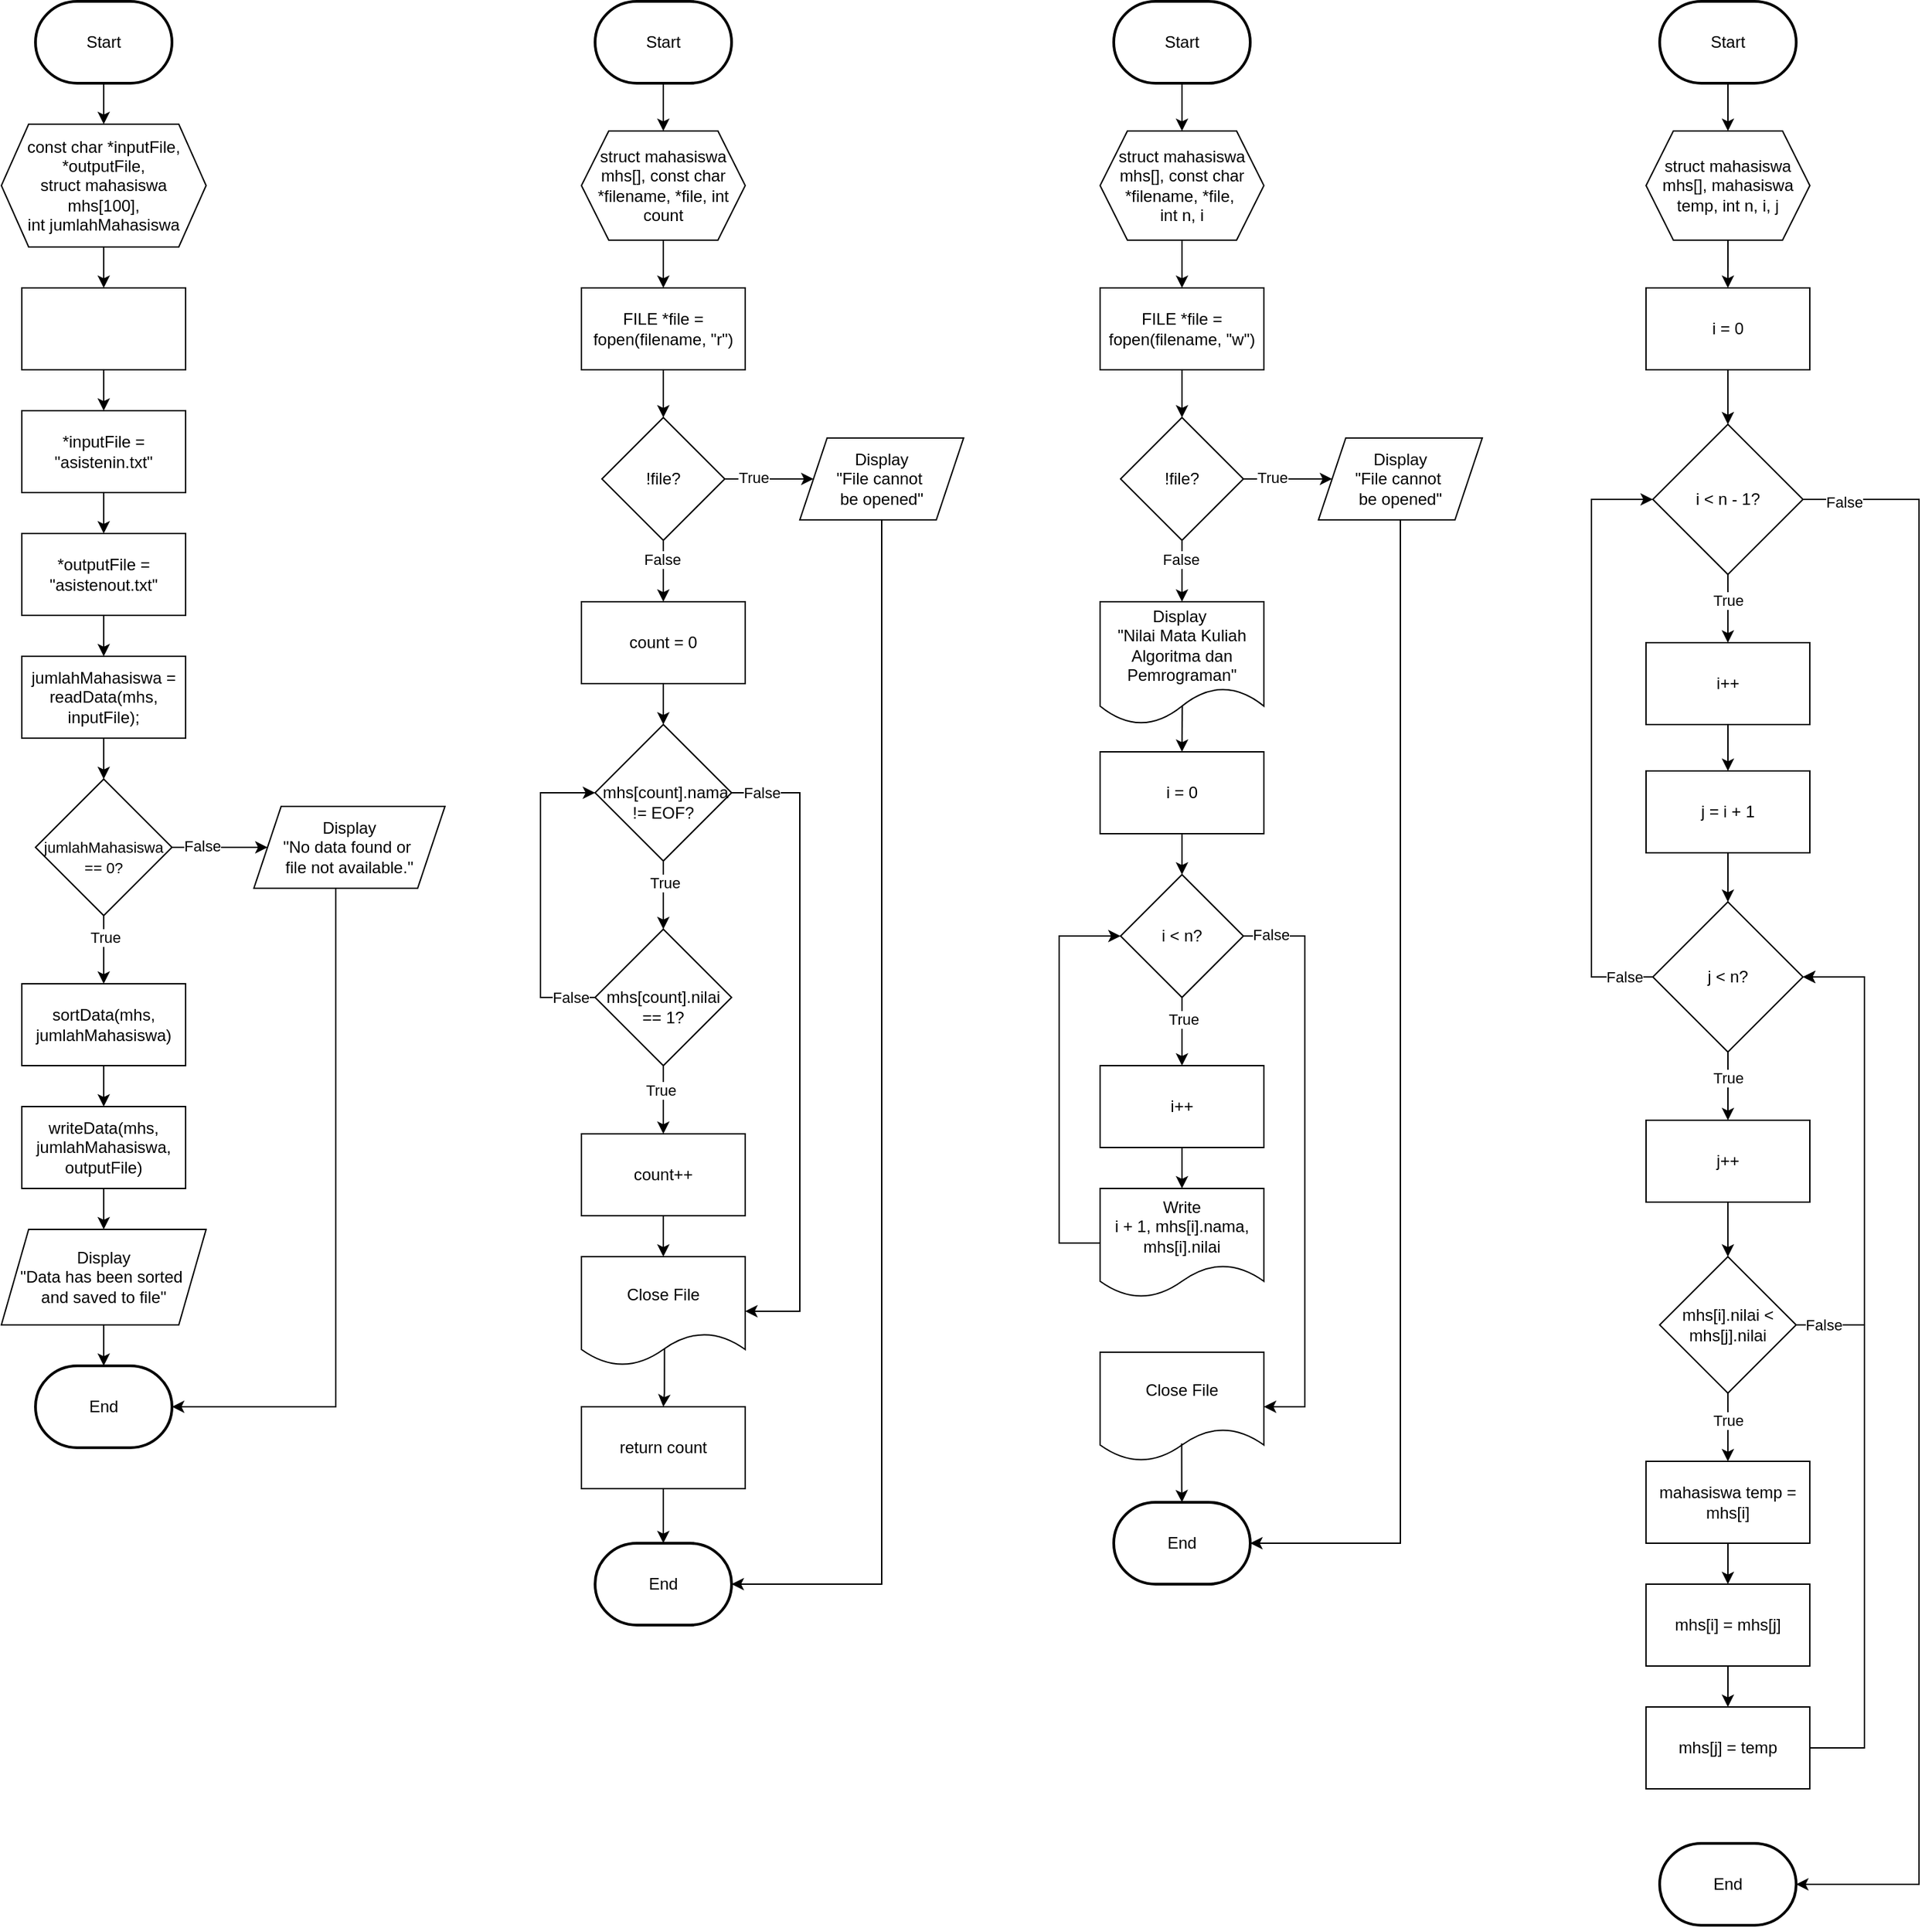<mxfile version="24.9.2">
  <diagram name="Main Menu" id="tcPHKEtXDvl9qhuXrN50">
    <mxGraphModel dx="1345" dy="729" grid="1" gridSize="10" guides="1" tooltips="1" connect="1" arrows="1" fold="1" page="1" pageScale="1" pageWidth="850" pageHeight="1100" math="0" shadow="0">
      <root>
        <mxCell id="0" />
        <mxCell id="1" parent="0" />
        <mxCell id="WetBjnq_qkMeuxtk9Dm4-26" style="edgeStyle=orthogonalEdgeStyle;rounded=0;orthogonalLoop=1;jettySize=auto;html=1;entryX=0.5;entryY=0;entryDx=0;entryDy=0;" parent="1" source="WetBjnq_qkMeuxtk9Dm4-1" target="WetBjnq_qkMeuxtk9Dm4-17" edge="1">
          <mxGeometry relative="1" as="geometry" />
        </mxCell>
        <mxCell id="WetBjnq_qkMeuxtk9Dm4-1" value="Start" style="strokeWidth=2;html=1;shape=mxgraph.flowchart.terminator;whiteSpace=wrap;" parent="1" vertex="1">
          <mxGeometry x="60" y="100" width="100" height="60" as="geometry" />
        </mxCell>
        <mxCell id="WetBjnq_qkMeuxtk9Dm4-29" style="edgeStyle=orthogonalEdgeStyle;rounded=0;orthogonalLoop=1;jettySize=auto;html=1;entryX=0.5;entryY=0;entryDx=0;entryDy=0;" parent="1" source="WetBjnq_qkMeuxtk9Dm4-7" target="WetBjnq_qkMeuxtk9Dm4-8" edge="1">
          <mxGeometry relative="1" as="geometry" />
        </mxCell>
        <mxCell id="WetBjnq_qkMeuxtk9Dm4-7" value="jumlahMahasiswa = readData(mhs, inputFile);" style="rounded=0;whiteSpace=wrap;html=1;" parent="1" vertex="1">
          <mxGeometry x="50" y="580" width="120" height="60" as="geometry" />
        </mxCell>
        <mxCell id="WetBjnq_qkMeuxtk9Dm4-30" style="edgeStyle=orthogonalEdgeStyle;rounded=0;orthogonalLoop=1;jettySize=auto;html=1;entryX=0;entryY=0.5;entryDx=0;entryDy=0;" parent="1" source="WetBjnq_qkMeuxtk9Dm4-8" target="WetBjnq_qkMeuxtk9Dm4-9" edge="1">
          <mxGeometry relative="1" as="geometry" />
        </mxCell>
        <mxCell id="WetBjnq_qkMeuxtk9Dm4-32" value="False" style="edgeLabel;html=1;align=center;verticalAlign=middle;resizable=0;points=[];" parent="WetBjnq_qkMeuxtk9Dm4-30" vertex="1" connectable="0">
          <mxGeometry x="-0.374" y="1" relative="1" as="geometry">
            <mxPoint as="offset" />
          </mxGeometry>
        </mxCell>
        <mxCell id="WetBjnq_qkMeuxtk9Dm4-33" style="edgeStyle=orthogonalEdgeStyle;rounded=0;orthogonalLoop=1;jettySize=auto;html=1;entryX=0.5;entryY=0;entryDx=0;entryDy=0;" parent="1" source="WetBjnq_qkMeuxtk9Dm4-8" target="WetBjnq_qkMeuxtk9Dm4-13" edge="1">
          <mxGeometry relative="1" as="geometry" />
        </mxCell>
        <mxCell id="WetBjnq_qkMeuxtk9Dm4-36" value="True" style="edgeLabel;html=1;align=center;verticalAlign=middle;resizable=0;points=[];" parent="WetBjnq_qkMeuxtk9Dm4-33" vertex="1" connectable="0">
          <mxGeometry x="-0.356" y="1" relative="1" as="geometry">
            <mxPoint as="offset" />
          </mxGeometry>
        </mxCell>
        <mxCell id="WetBjnq_qkMeuxtk9Dm4-8" value="&lt;div&gt;&lt;font style=&quot;font-size: 11px;&quot;&gt;&lt;br&gt;&lt;/font&gt;&lt;/div&gt;&lt;font style=&quot;font-size: 11px;&quot;&gt;jumlahMahasiswa&lt;/font&gt;&lt;div&gt;&lt;span data-darkreader-inline-color=&quot;&quot; data-darkreader-inline-bgcolor=&quot;&quot; style=&quot;font-size: 11px; background-color: initial; color: rgb(0, 0, 0); --darkreader-inline-bgcolor: initial; --darkreader-inline-color: #e8e6e3;&quot;&gt;== 0?&lt;/span&gt;&lt;/div&gt;" style="rhombus;whiteSpace=wrap;html=1;" parent="1" vertex="1">
          <mxGeometry x="60" y="670" width="100" height="100" as="geometry" />
        </mxCell>
        <mxCell id="WetBjnq_qkMeuxtk9Dm4-9" value="Display&lt;div&gt;&quot;No data found or&amp;nbsp;&lt;/div&gt;&lt;div&gt;file not available.&quot;&lt;/div&gt;" style="shape=parallelogram;perimeter=parallelogramPerimeter;whiteSpace=wrap;html=1;fixedSize=1;" parent="1" vertex="1">
          <mxGeometry x="220" y="690" width="140" height="60" as="geometry" />
        </mxCell>
        <mxCell id="WetBjnq_qkMeuxtk9Dm4-10" value="End" style="strokeWidth=2;html=1;shape=mxgraph.flowchart.terminator;whiteSpace=wrap;" parent="1" vertex="1">
          <mxGeometry x="60" y="1100" width="100" height="60" as="geometry" />
        </mxCell>
        <mxCell id="WetBjnq_qkMeuxtk9Dm4-11" style="edgeStyle=orthogonalEdgeStyle;rounded=0;orthogonalLoop=1;jettySize=auto;html=1;entryX=1;entryY=0.5;entryDx=0;entryDy=0;entryPerimeter=0;" parent="1" source="WetBjnq_qkMeuxtk9Dm4-9" target="WetBjnq_qkMeuxtk9Dm4-10" edge="1">
          <mxGeometry relative="1" as="geometry">
            <Array as="points">
              <mxPoint x="280" y="1130" />
            </Array>
          </mxGeometry>
        </mxCell>
        <mxCell id="WetBjnq_qkMeuxtk9Dm4-37" style="edgeStyle=orthogonalEdgeStyle;rounded=0;orthogonalLoop=1;jettySize=auto;html=1;entryX=0.5;entryY=0;entryDx=0;entryDy=0;" parent="1" source="WetBjnq_qkMeuxtk9Dm4-13" target="WetBjnq_qkMeuxtk9Dm4-14" edge="1">
          <mxGeometry relative="1" as="geometry" />
        </mxCell>
        <mxCell id="WetBjnq_qkMeuxtk9Dm4-13" value="sortData(mhs, jumlahMahasiswa)" style="rounded=0;whiteSpace=wrap;html=1;" parent="1" vertex="1">
          <mxGeometry x="50" y="820" width="120" height="60" as="geometry" />
        </mxCell>
        <mxCell id="WetBjnq_qkMeuxtk9Dm4-39" style="edgeStyle=orthogonalEdgeStyle;rounded=0;orthogonalLoop=1;jettySize=auto;html=1;entryX=0.5;entryY=0;entryDx=0;entryDy=0;" parent="1" source="WetBjnq_qkMeuxtk9Dm4-14" target="WetBjnq_qkMeuxtk9Dm4-15" edge="1">
          <mxGeometry relative="1" as="geometry" />
        </mxCell>
        <mxCell id="WetBjnq_qkMeuxtk9Dm4-14" value="writeData(mhs, jumlahMahasiswa, outputFile)" style="rounded=0;whiteSpace=wrap;html=1;" parent="1" vertex="1">
          <mxGeometry x="50" y="910" width="120" height="60" as="geometry" />
        </mxCell>
        <mxCell id="WetBjnq_qkMeuxtk9Dm4-15" value="Display&lt;div&gt;&quot;Data has been sorted&amp;nbsp;&lt;/div&gt;&lt;div&gt;and saved to file&quot;&lt;/div&gt;" style="shape=parallelogram;perimeter=parallelogramPerimeter;whiteSpace=wrap;html=1;fixedSize=1;" parent="1" vertex="1">
          <mxGeometry x="35" y="1000" width="150" height="70" as="geometry" />
        </mxCell>
        <mxCell id="xHnAYrT733OKeu_TIIjF-41" style="edgeStyle=orthogonalEdgeStyle;rounded=0;orthogonalLoop=1;jettySize=auto;html=1;entryX=0.5;entryY=0;entryDx=0;entryDy=0;" edge="1" parent="1" source="WetBjnq_qkMeuxtk9Dm4-17" target="xHnAYrT733OKeu_TIIjF-39">
          <mxGeometry relative="1" as="geometry" />
        </mxCell>
        <mxCell id="WetBjnq_qkMeuxtk9Dm4-17" value="&lt;div&gt;const char *inputFile, *outputFile,&lt;br&gt;&lt;/div&gt;struct mahasiswa mhs[100],&lt;div&gt;int jumlahMahasiswa&lt;/div&gt;" style="shape=hexagon;perimeter=hexagonPerimeter2;whiteSpace=wrap;html=1;fixedSize=1;" parent="1" vertex="1">
          <mxGeometry x="35" y="190" width="150" height="90" as="geometry" />
        </mxCell>
        <mxCell id="WetBjnq_qkMeuxtk9Dm4-40" style="edgeStyle=orthogonalEdgeStyle;rounded=0;orthogonalLoop=1;jettySize=auto;html=1;entryX=0.5;entryY=0;entryDx=0;entryDy=0;entryPerimeter=0;" parent="1" source="WetBjnq_qkMeuxtk9Dm4-15" target="WetBjnq_qkMeuxtk9Dm4-10" edge="1">
          <mxGeometry relative="1" as="geometry" />
        </mxCell>
        <mxCell id="WetBjnq_qkMeuxtk9Dm4-43" style="edgeStyle=orthogonalEdgeStyle;rounded=0;orthogonalLoop=1;jettySize=auto;html=1;entryX=0.5;entryY=0;entryDx=0;entryDy=0;" parent="1" source="WetBjnq_qkMeuxtk9Dm4-41" target="WetBjnq_qkMeuxtk9Dm4-42" edge="1">
          <mxGeometry relative="1" as="geometry" />
        </mxCell>
        <mxCell id="WetBjnq_qkMeuxtk9Dm4-41" value="Start" style="strokeWidth=2;html=1;shape=mxgraph.flowchart.terminator;whiteSpace=wrap;" parent="1" vertex="1">
          <mxGeometry x="470" y="100" width="100" height="60" as="geometry" />
        </mxCell>
        <mxCell id="WetBjnq_qkMeuxtk9Dm4-45" style="edgeStyle=orthogonalEdgeStyle;rounded=0;orthogonalLoop=1;jettySize=auto;html=1;entryX=0.5;entryY=0;entryDx=0;entryDy=0;" parent="1" source="WetBjnq_qkMeuxtk9Dm4-42" target="WetBjnq_qkMeuxtk9Dm4-44" edge="1">
          <mxGeometry relative="1" as="geometry" />
        </mxCell>
        <mxCell id="WetBjnq_qkMeuxtk9Dm4-42" value="struct&amp;nbsp;mahasiswa mhs[], const char *filename, *file, int count" style="shape=hexagon;perimeter=hexagonPerimeter2;whiteSpace=wrap;html=1;fixedSize=1;" parent="1" vertex="1">
          <mxGeometry x="460" y="195" width="120" height="80" as="geometry" />
        </mxCell>
        <mxCell id="WetBjnq_qkMeuxtk9Dm4-47" style="edgeStyle=orthogonalEdgeStyle;rounded=0;orthogonalLoop=1;jettySize=auto;html=1;entryX=0.5;entryY=0;entryDx=0;entryDy=0;" parent="1" source="WetBjnq_qkMeuxtk9Dm4-44" target="WetBjnq_qkMeuxtk9Dm4-46" edge="1">
          <mxGeometry relative="1" as="geometry" />
        </mxCell>
        <mxCell id="WetBjnq_qkMeuxtk9Dm4-44" value="FILE *file = fopen(filename, &quot;r&quot;)" style="rounded=0;whiteSpace=wrap;html=1;" parent="1" vertex="1">
          <mxGeometry x="460" y="310" width="120" height="60" as="geometry" />
        </mxCell>
        <mxCell id="WetBjnq_qkMeuxtk9Dm4-49" style="edgeStyle=orthogonalEdgeStyle;rounded=0;orthogonalLoop=1;jettySize=auto;html=1;entryX=0;entryY=0.5;entryDx=0;entryDy=0;" parent="1" source="WetBjnq_qkMeuxtk9Dm4-46" target="WetBjnq_qkMeuxtk9Dm4-48" edge="1">
          <mxGeometry relative="1" as="geometry" />
        </mxCell>
        <mxCell id="WetBjnq_qkMeuxtk9Dm4-52" value="True" style="edgeLabel;html=1;align=center;verticalAlign=middle;resizable=0;points=[];" parent="WetBjnq_qkMeuxtk9Dm4-49" vertex="1" connectable="0">
          <mxGeometry x="-0.349" y="1" relative="1" as="geometry">
            <mxPoint as="offset" />
          </mxGeometry>
        </mxCell>
        <mxCell id="WetBjnq_qkMeuxtk9Dm4-54" style="edgeStyle=orthogonalEdgeStyle;rounded=0;orthogonalLoop=1;jettySize=auto;html=1;entryX=0.5;entryY=0;entryDx=0;entryDy=0;" parent="1" source="WetBjnq_qkMeuxtk9Dm4-46" target="WetBjnq_qkMeuxtk9Dm4-53" edge="1">
          <mxGeometry relative="1" as="geometry" />
        </mxCell>
        <mxCell id="WetBjnq_qkMeuxtk9Dm4-55" value="False" style="edgeLabel;html=1;align=center;verticalAlign=middle;resizable=0;points=[];" parent="WetBjnq_qkMeuxtk9Dm4-54" vertex="1" connectable="0">
          <mxGeometry x="-0.41" y="-1" relative="1" as="geometry">
            <mxPoint as="offset" />
          </mxGeometry>
        </mxCell>
        <mxCell id="WetBjnq_qkMeuxtk9Dm4-46" value="!file?" style="rhombus;whiteSpace=wrap;html=1;" parent="1" vertex="1">
          <mxGeometry x="475" y="405" width="90" height="90" as="geometry" />
        </mxCell>
        <mxCell id="WetBjnq_qkMeuxtk9Dm4-48" value="Display&lt;div&gt;&quot;File cannot&amp;nbsp;&lt;/div&gt;&lt;div&gt;be opened&quot;&lt;/div&gt;" style="shape=parallelogram;perimeter=parallelogramPerimeter;whiteSpace=wrap;html=1;fixedSize=1;" parent="1" vertex="1">
          <mxGeometry x="620" y="420" width="120" height="60" as="geometry" />
        </mxCell>
        <mxCell id="WetBjnq_qkMeuxtk9Dm4-57" style="edgeStyle=orthogonalEdgeStyle;rounded=0;orthogonalLoop=1;jettySize=auto;html=1;entryX=0.5;entryY=0;entryDx=0;entryDy=0;" parent="1" source="WetBjnq_qkMeuxtk9Dm4-53" target="WetBjnq_qkMeuxtk9Dm4-56" edge="1">
          <mxGeometry relative="1" as="geometry" />
        </mxCell>
        <mxCell id="WetBjnq_qkMeuxtk9Dm4-53" value="count = 0" style="rounded=0;whiteSpace=wrap;html=1;" parent="1" vertex="1">
          <mxGeometry x="460" y="540" width="120" height="60" as="geometry" />
        </mxCell>
        <mxCell id="WetBjnq_qkMeuxtk9Dm4-59" style="edgeStyle=orthogonalEdgeStyle;rounded=0;orthogonalLoop=1;jettySize=auto;html=1;entryX=0.5;entryY=0;entryDx=0;entryDy=0;" parent="1" source="WetBjnq_qkMeuxtk9Dm4-56" target="WetBjnq_qkMeuxtk9Dm4-58" edge="1">
          <mxGeometry relative="1" as="geometry" />
        </mxCell>
        <mxCell id="WetBjnq_qkMeuxtk9Dm4-60" value="True" style="edgeLabel;html=1;align=center;verticalAlign=middle;resizable=0;points=[];" parent="WetBjnq_qkMeuxtk9Dm4-59" vertex="1" connectable="0">
          <mxGeometry x="-0.36" y="1" relative="1" as="geometry">
            <mxPoint as="offset" />
          </mxGeometry>
        </mxCell>
        <mxCell id="WetBjnq_qkMeuxtk9Dm4-56" value="&lt;div&gt;&lt;br&gt;&lt;/div&gt;&amp;nbsp;mhs[count].&lt;span data-darkreader-inline-color=&quot;&quot; data-darkreader-inline-bgcolor=&quot;&quot; style=&quot;background-color: initial; color: rgb(0, 0, 0); --darkreader-inline-bgcolor: initial; --darkreader-inline-color: #e8e6e3;&quot;&gt;nama != EOF?&lt;/span&gt;" style="rhombus;whiteSpace=wrap;html=1;" parent="1" vertex="1">
          <mxGeometry x="470" y="630" width="100" height="100" as="geometry" />
        </mxCell>
        <mxCell id="WetBjnq_qkMeuxtk9Dm4-65" style="edgeStyle=orthogonalEdgeStyle;rounded=0;orthogonalLoop=1;jettySize=auto;html=1;entryX=0;entryY=0.5;entryDx=0;entryDy=0;" parent="1" source="WetBjnq_qkMeuxtk9Dm4-58" target="WetBjnq_qkMeuxtk9Dm4-56" edge="1">
          <mxGeometry relative="1" as="geometry">
            <Array as="points">
              <mxPoint x="430" y="830" />
              <mxPoint x="430" y="680" />
            </Array>
          </mxGeometry>
        </mxCell>
        <mxCell id="WetBjnq_qkMeuxtk9Dm4-66" value="False" style="edgeLabel;html=1;align=center;verticalAlign=middle;resizable=0;points=[];" parent="WetBjnq_qkMeuxtk9Dm4-65" vertex="1" connectable="0">
          <mxGeometry x="-0.843" relative="1" as="geometry">
            <mxPoint as="offset" />
          </mxGeometry>
        </mxCell>
        <mxCell id="WetBjnq_qkMeuxtk9Dm4-68" style="edgeStyle=orthogonalEdgeStyle;rounded=0;orthogonalLoop=1;jettySize=auto;html=1;" parent="1" source="WetBjnq_qkMeuxtk9Dm4-58" target="WetBjnq_qkMeuxtk9Dm4-67" edge="1">
          <mxGeometry relative="1" as="geometry" />
        </mxCell>
        <mxCell id="WetBjnq_qkMeuxtk9Dm4-69" value="True" style="edgeLabel;html=1;align=center;verticalAlign=middle;resizable=0;points=[];" parent="WetBjnq_qkMeuxtk9Dm4-68" vertex="1" connectable="0">
          <mxGeometry x="-0.306" y="-2" relative="1" as="geometry">
            <mxPoint as="offset" />
          </mxGeometry>
        </mxCell>
        <mxCell id="WetBjnq_qkMeuxtk9Dm4-58" value="&lt;div&gt;&lt;br&gt;&lt;/div&gt;mhs[count].nilai == 1?" style="rhombus;whiteSpace=wrap;html=1;" parent="1" vertex="1">
          <mxGeometry x="470" y="780" width="100" height="100" as="geometry" />
        </mxCell>
        <mxCell id="WetBjnq_qkMeuxtk9Dm4-61" value="End" style="strokeWidth=2;html=1;shape=mxgraph.flowchart.terminator;whiteSpace=wrap;" parent="1" vertex="1">
          <mxGeometry x="470" y="1230" width="100" height="60" as="geometry" />
        </mxCell>
        <mxCell id="WetBjnq_qkMeuxtk9Dm4-62" style="edgeStyle=orthogonalEdgeStyle;rounded=0;orthogonalLoop=1;jettySize=auto;html=1;entryX=1;entryY=0.5;entryDx=0;entryDy=0;" parent="1" source="WetBjnq_qkMeuxtk9Dm4-56" edge="1">
          <mxGeometry relative="1" as="geometry">
            <Array as="points">
              <mxPoint x="620" y="680" />
              <mxPoint x="620" y="1060" />
            </Array>
            <mxPoint x="580" y="1060" as="targetPoint" />
          </mxGeometry>
        </mxCell>
        <mxCell id="WetBjnq_qkMeuxtk9Dm4-64" value="False" style="edgeLabel;html=1;align=center;verticalAlign=middle;resizable=0;points=[];" parent="WetBjnq_qkMeuxtk9Dm4-62" vertex="1" connectable="0">
          <mxGeometry x="-0.906" relative="1" as="geometry">
            <mxPoint as="offset" />
          </mxGeometry>
        </mxCell>
        <mxCell id="WetBjnq_qkMeuxtk9Dm4-73" style="edgeStyle=orthogonalEdgeStyle;rounded=0;orthogonalLoop=1;jettySize=auto;html=1;entryX=0.5;entryY=0;entryDx=0;entryDy=0;" parent="1" source="WetBjnq_qkMeuxtk9Dm4-67" target="xHnAYrT733OKeu_TIIjF-29" edge="1">
          <mxGeometry relative="1" as="geometry">
            <mxPoint x="520" y="1030" as="targetPoint" />
          </mxGeometry>
        </mxCell>
        <mxCell id="WetBjnq_qkMeuxtk9Dm4-67" value="count++" style="rounded=0;whiteSpace=wrap;html=1;" parent="1" vertex="1">
          <mxGeometry x="460" y="930" width="120" height="60" as="geometry" />
        </mxCell>
        <mxCell id="WetBjnq_qkMeuxtk9Dm4-70" value="return count" style="rounded=0;whiteSpace=wrap;html=1;" parent="1" vertex="1">
          <mxGeometry x="460" y="1130" width="120" height="60" as="geometry" />
        </mxCell>
        <mxCell id="WetBjnq_qkMeuxtk9Dm4-71" style="edgeStyle=orthogonalEdgeStyle;rounded=0;orthogonalLoop=1;jettySize=auto;html=1;entryX=0.5;entryY=0;entryDx=0;entryDy=0;entryPerimeter=0;" parent="1" source="WetBjnq_qkMeuxtk9Dm4-70" target="WetBjnq_qkMeuxtk9Dm4-61" edge="1">
          <mxGeometry relative="1" as="geometry" />
        </mxCell>
        <mxCell id="WetBjnq_qkMeuxtk9Dm4-74" style="edgeStyle=orthogonalEdgeStyle;rounded=0;orthogonalLoop=1;jettySize=auto;html=1;entryX=0.5;entryY=0;entryDx=0;entryDy=0;exitX=0.507;exitY=0.817;exitDx=0;exitDy=0;exitPerimeter=0;" parent="1" source="xHnAYrT733OKeu_TIIjF-29" target="WetBjnq_qkMeuxtk9Dm4-70" edge="1">
          <mxGeometry relative="1" as="geometry">
            <mxPoint x="520" y="1090" as="sourcePoint" />
          </mxGeometry>
        </mxCell>
        <mxCell id="xHnAYrT733OKeu_TIIjF-4" style="edgeStyle=orthogonalEdgeStyle;rounded=0;orthogonalLoop=1;jettySize=auto;html=1;entryX=0.5;entryY=0;entryDx=0;entryDy=0;" edge="1" parent="1" source="xHnAYrT733OKeu_TIIjF-1" target="xHnAYrT733OKeu_TIIjF-3">
          <mxGeometry relative="1" as="geometry" />
        </mxCell>
        <mxCell id="xHnAYrT733OKeu_TIIjF-1" value="Start" style="strokeWidth=2;html=1;shape=mxgraph.flowchart.terminator;whiteSpace=wrap;" vertex="1" parent="1">
          <mxGeometry x="850" y="100" width="100" height="60" as="geometry" />
        </mxCell>
        <mxCell id="xHnAYrT733OKeu_TIIjF-2" style="edgeStyle=orthogonalEdgeStyle;rounded=0;orthogonalLoop=1;jettySize=auto;html=1;entryX=1;entryY=0.5;entryDx=0;entryDy=0;entryPerimeter=0;" edge="1" parent="1" source="WetBjnq_qkMeuxtk9Dm4-48" target="WetBjnq_qkMeuxtk9Dm4-61">
          <mxGeometry relative="1" as="geometry">
            <Array as="points">
              <mxPoint x="680" y="1260" />
            </Array>
          </mxGeometry>
        </mxCell>
        <mxCell id="xHnAYrT733OKeu_TIIjF-6" style="edgeStyle=orthogonalEdgeStyle;rounded=0;orthogonalLoop=1;jettySize=auto;html=1;entryX=0.5;entryY=0;entryDx=0;entryDy=0;" edge="1" parent="1" source="xHnAYrT733OKeu_TIIjF-3" target="xHnAYrT733OKeu_TIIjF-5">
          <mxGeometry relative="1" as="geometry" />
        </mxCell>
        <mxCell id="xHnAYrT733OKeu_TIIjF-3" value="struct&amp;nbsp;mahasiswa mhs[], const char *filename, *file,&amp;nbsp;&lt;div&gt;int n, i&lt;/div&gt;" style="shape=hexagon;perimeter=hexagonPerimeter2;whiteSpace=wrap;html=1;fixedSize=1;" vertex="1" parent="1">
          <mxGeometry x="840" y="195" width="120" height="80" as="geometry" />
        </mxCell>
        <mxCell id="xHnAYrT733OKeu_TIIjF-8" style="edgeStyle=orthogonalEdgeStyle;rounded=0;orthogonalLoop=1;jettySize=auto;html=1;entryX=0.5;entryY=0;entryDx=0;entryDy=0;" edge="1" parent="1" source="xHnAYrT733OKeu_TIIjF-5" target="xHnAYrT733OKeu_TIIjF-7">
          <mxGeometry relative="1" as="geometry" />
        </mxCell>
        <mxCell id="xHnAYrT733OKeu_TIIjF-5" value="FILE *file = fopen(filename, &quot;w&quot;)" style="rounded=0;whiteSpace=wrap;html=1;" vertex="1" parent="1">
          <mxGeometry x="840" y="310" width="120" height="60" as="geometry" />
        </mxCell>
        <mxCell id="xHnAYrT733OKeu_TIIjF-7" value="!file?" style="rhombus;whiteSpace=wrap;html=1;" vertex="1" parent="1">
          <mxGeometry x="855" y="405" width="90" height="90" as="geometry" />
        </mxCell>
        <mxCell id="xHnAYrT733OKeu_TIIjF-10" style="edgeStyle=orthogonalEdgeStyle;rounded=0;orthogonalLoop=1;jettySize=auto;html=1;entryX=0;entryY=0.5;entryDx=0;entryDy=0;exitX=1;exitY=0.5;exitDx=0;exitDy=0;" edge="1" parent="1" target="xHnAYrT733OKeu_TIIjF-14" source="xHnAYrT733OKeu_TIIjF-7">
          <mxGeometry relative="1" as="geometry">
            <mxPoint x="945" y="450" as="sourcePoint" />
          </mxGeometry>
        </mxCell>
        <mxCell id="xHnAYrT733OKeu_TIIjF-11" value="True" style="edgeLabel;html=1;align=center;verticalAlign=middle;resizable=0;points=[];" vertex="1" connectable="0" parent="xHnAYrT733OKeu_TIIjF-10">
          <mxGeometry x="-0.349" y="1" relative="1" as="geometry">
            <mxPoint as="offset" />
          </mxGeometry>
        </mxCell>
        <mxCell id="xHnAYrT733OKeu_TIIjF-12" style="edgeStyle=orthogonalEdgeStyle;rounded=0;orthogonalLoop=1;jettySize=auto;html=1;entryX=0.5;entryY=0;entryDx=0;entryDy=0;exitX=0.5;exitY=1;exitDx=0;exitDy=0;" edge="1" parent="1" source="xHnAYrT733OKeu_TIIjF-7" target="xHnAYrT733OKeu_TIIjF-15">
          <mxGeometry relative="1" as="geometry">
            <mxPoint x="900" y="495" as="sourcePoint" />
            <mxPoint x="900" y="540" as="targetPoint" />
          </mxGeometry>
        </mxCell>
        <mxCell id="xHnAYrT733OKeu_TIIjF-13" value="False" style="edgeLabel;html=1;align=center;verticalAlign=middle;resizable=0;points=[];" vertex="1" connectable="0" parent="xHnAYrT733OKeu_TIIjF-12">
          <mxGeometry x="-0.41" y="-1" relative="1" as="geometry">
            <mxPoint as="offset" />
          </mxGeometry>
        </mxCell>
        <mxCell id="xHnAYrT733OKeu_TIIjF-14" value="Display&lt;div&gt;&quot;File cannot&amp;nbsp;&lt;/div&gt;&lt;div&gt;be opened&quot;&lt;/div&gt;" style="shape=parallelogram;perimeter=parallelogramPerimeter;whiteSpace=wrap;html=1;fixedSize=1;" vertex="1" parent="1">
          <mxGeometry x="1000" y="420" width="120" height="60" as="geometry" />
        </mxCell>
        <mxCell id="xHnAYrT733OKeu_TIIjF-18" style="edgeStyle=orthogonalEdgeStyle;rounded=0;orthogonalLoop=1;jettySize=auto;html=1;exitX=0.502;exitY=0.809;exitDx=0;exitDy=0;exitPerimeter=0;entryX=0.5;entryY=0;entryDx=0;entryDy=0;" edge="1" parent="1" source="xHnAYrT733OKeu_TIIjF-15" target="xHnAYrT733OKeu_TIIjF-19">
          <mxGeometry relative="1" as="geometry">
            <mxPoint x="900.04" y="650.04" as="targetPoint" />
          </mxGeometry>
        </mxCell>
        <mxCell id="xHnAYrT733OKeu_TIIjF-15" value="Display&amp;nbsp;&lt;div&gt;&quot;Nilai Mata Kuliah Algoritma dan Pemrograman&quot;&lt;/div&gt;" style="shape=document;whiteSpace=wrap;html=1;boundedLbl=1;" vertex="1" parent="1">
          <mxGeometry x="840" y="540" width="120" height="90" as="geometry" />
        </mxCell>
        <mxCell id="xHnAYrT733OKeu_TIIjF-22" style="edgeStyle=orthogonalEdgeStyle;rounded=0;orthogonalLoop=1;jettySize=auto;html=1;entryX=0.5;entryY=0;entryDx=0;entryDy=0;" edge="1" parent="1" source="xHnAYrT733OKeu_TIIjF-19" target="xHnAYrT733OKeu_TIIjF-21">
          <mxGeometry relative="1" as="geometry" />
        </mxCell>
        <mxCell id="xHnAYrT733OKeu_TIIjF-19" value="i = 0" style="rounded=0;whiteSpace=wrap;html=1;" vertex="1" parent="1">
          <mxGeometry x="840" y="650" width="120" height="60" as="geometry" />
        </mxCell>
        <mxCell id="xHnAYrT733OKeu_TIIjF-24" style="edgeStyle=orthogonalEdgeStyle;rounded=0;orthogonalLoop=1;jettySize=auto;html=1;" edge="1" parent="1" source="xHnAYrT733OKeu_TIIjF-21" target="xHnAYrT733OKeu_TIIjF-23">
          <mxGeometry relative="1" as="geometry" />
        </mxCell>
        <mxCell id="xHnAYrT733OKeu_TIIjF-25" value="True" style="edgeLabel;html=1;align=center;verticalAlign=middle;resizable=0;points=[];" vertex="1" connectable="0" parent="xHnAYrT733OKeu_TIIjF-24">
          <mxGeometry x="-0.366" y="1" relative="1" as="geometry">
            <mxPoint as="offset" />
          </mxGeometry>
        </mxCell>
        <mxCell id="xHnAYrT733OKeu_TIIjF-32" style="edgeStyle=orthogonalEdgeStyle;rounded=0;orthogonalLoop=1;jettySize=auto;html=1;entryX=1;entryY=0.5;entryDx=0;entryDy=0;" edge="1" parent="1" source="xHnAYrT733OKeu_TIIjF-21" target="xHnAYrT733OKeu_TIIjF-31">
          <mxGeometry relative="1" as="geometry">
            <Array as="points">
              <mxPoint x="990" y="785" />
              <mxPoint x="990" y="1130" />
            </Array>
          </mxGeometry>
        </mxCell>
        <mxCell id="xHnAYrT733OKeu_TIIjF-38" value="False" style="edgeLabel;html=1;align=center;verticalAlign=middle;resizable=0;points=[];" vertex="1" connectable="0" parent="xHnAYrT733OKeu_TIIjF-32">
          <mxGeometry x="-0.905" y="1" relative="1" as="geometry">
            <mxPoint as="offset" />
          </mxGeometry>
        </mxCell>
        <mxCell id="xHnAYrT733OKeu_TIIjF-21" value="i &amp;lt; n?" style="rhombus;whiteSpace=wrap;html=1;" vertex="1" parent="1">
          <mxGeometry x="855" y="740" width="90" height="90" as="geometry" />
        </mxCell>
        <mxCell id="xHnAYrT733OKeu_TIIjF-27" style="edgeStyle=orthogonalEdgeStyle;rounded=0;orthogonalLoop=1;jettySize=auto;html=1;entryX=0.5;entryY=0;entryDx=0;entryDy=0;" edge="1" parent="1" source="xHnAYrT733OKeu_TIIjF-23" target="xHnAYrT733OKeu_TIIjF-26">
          <mxGeometry relative="1" as="geometry" />
        </mxCell>
        <mxCell id="xHnAYrT733OKeu_TIIjF-23" value="i++" style="rounded=0;whiteSpace=wrap;html=1;" vertex="1" parent="1">
          <mxGeometry x="840" y="880" width="120" height="60" as="geometry" />
        </mxCell>
        <mxCell id="xHnAYrT733OKeu_TIIjF-28" style="edgeStyle=orthogonalEdgeStyle;rounded=0;orthogonalLoop=1;jettySize=auto;html=1;entryX=0;entryY=0.5;entryDx=0;entryDy=0;" edge="1" parent="1" source="xHnAYrT733OKeu_TIIjF-26" target="xHnAYrT733OKeu_TIIjF-21">
          <mxGeometry relative="1" as="geometry">
            <Array as="points">
              <mxPoint x="810" y="1010" />
              <mxPoint x="810" y="785" />
            </Array>
          </mxGeometry>
        </mxCell>
        <mxCell id="xHnAYrT733OKeu_TIIjF-26" value="&lt;div&gt;Write&lt;/div&gt;i + 1, mhs[i].nama, mhs[i].nilai" style="shape=document;whiteSpace=wrap;html=1;boundedLbl=1;" vertex="1" parent="1">
          <mxGeometry x="840" y="970" width="120" height="80" as="geometry" />
        </mxCell>
        <mxCell id="xHnAYrT733OKeu_TIIjF-29" value="Close File" style="shape=document;whiteSpace=wrap;html=1;boundedLbl=1;" vertex="1" parent="1">
          <mxGeometry x="460" y="1020" width="120" height="80" as="geometry" />
        </mxCell>
        <mxCell id="xHnAYrT733OKeu_TIIjF-31" value="Close File&lt;div&gt;&lt;/div&gt;" style="shape=document;whiteSpace=wrap;html=1;boundedLbl=1;" vertex="1" parent="1">
          <mxGeometry x="840" y="1090" width="120" height="80" as="geometry" />
        </mxCell>
        <mxCell id="xHnAYrT733OKeu_TIIjF-34" value="End" style="strokeWidth=2;html=1;shape=mxgraph.flowchart.terminator;whiteSpace=wrap;" vertex="1" parent="1">
          <mxGeometry x="850" y="1200" width="100" height="60" as="geometry" />
        </mxCell>
        <mxCell id="xHnAYrT733OKeu_TIIjF-35" style="edgeStyle=orthogonalEdgeStyle;rounded=0;orthogonalLoop=1;jettySize=auto;html=1;entryX=0.5;entryY=0;entryDx=0;entryDy=0;entryPerimeter=0;exitX=0.498;exitY=0.836;exitDx=0;exitDy=0;exitPerimeter=0;" edge="1" parent="1" source="xHnAYrT733OKeu_TIIjF-31" target="xHnAYrT733OKeu_TIIjF-34">
          <mxGeometry relative="1" as="geometry">
            <mxPoint x="900" y="1160" as="sourcePoint" />
          </mxGeometry>
        </mxCell>
        <mxCell id="xHnAYrT733OKeu_TIIjF-36" style="edgeStyle=orthogonalEdgeStyle;rounded=0;orthogonalLoop=1;jettySize=auto;html=1;entryX=1;entryY=0.5;entryDx=0;entryDy=0;entryPerimeter=0;exitX=0.5;exitY=1;exitDx=0;exitDy=0;" edge="1" parent="1" source="xHnAYrT733OKeu_TIIjF-14" target="xHnAYrT733OKeu_TIIjF-34">
          <mxGeometry relative="1" as="geometry">
            <Array as="points">
              <mxPoint x="1060" y="1230" />
            </Array>
          </mxGeometry>
        </mxCell>
        <mxCell id="xHnAYrT733OKeu_TIIjF-42" style="edgeStyle=orthogonalEdgeStyle;rounded=0;orthogonalLoop=1;jettySize=auto;html=1;entryX=0.5;entryY=0;entryDx=0;entryDy=0;" edge="1" parent="1" source="xHnAYrT733OKeu_TIIjF-39" target="xHnAYrT733OKeu_TIIjF-40">
          <mxGeometry relative="1" as="geometry" />
        </mxCell>
        <mxCell id="xHnAYrT733OKeu_TIIjF-39" value="" style="rounded=0;whiteSpace=wrap;html=1;" vertex="1" parent="1">
          <mxGeometry x="50" y="310" width="120" height="60" as="geometry" />
        </mxCell>
        <mxCell id="xHnAYrT733OKeu_TIIjF-44" style="edgeStyle=orthogonalEdgeStyle;rounded=0;orthogonalLoop=1;jettySize=auto;html=1;entryX=0.5;entryY=0;entryDx=0;entryDy=0;" edge="1" parent="1" source="xHnAYrT733OKeu_TIIjF-40" target="xHnAYrT733OKeu_TIIjF-43">
          <mxGeometry relative="1" as="geometry" />
        </mxCell>
        <mxCell id="xHnAYrT733OKeu_TIIjF-40" value="*inputFile = &quot;asistenin.txt&quot;" style="rounded=0;whiteSpace=wrap;html=1;" vertex="1" parent="1">
          <mxGeometry x="50" y="400" width="120" height="60" as="geometry" />
        </mxCell>
        <mxCell id="xHnAYrT733OKeu_TIIjF-45" style="edgeStyle=orthogonalEdgeStyle;rounded=0;orthogonalLoop=1;jettySize=auto;html=1;entryX=0.5;entryY=0;entryDx=0;entryDy=0;" edge="1" parent="1" source="xHnAYrT733OKeu_TIIjF-43" target="WetBjnq_qkMeuxtk9Dm4-7">
          <mxGeometry relative="1" as="geometry" />
        </mxCell>
        <mxCell id="xHnAYrT733OKeu_TIIjF-43" value="*outputFile = &quot;asistenout.txt&quot;" style="rounded=0;whiteSpace=wrap;html=1;" vertex="1" parent="1">
          <mxGeometry x="50" y="490" width="120" height="60" as="geometry" />
        </mxCell>
        <mxCell id="xHnAYrT733OKeu_TIIjF-48" style="edgeStyle=orthogonalEdgeStyle;rounded=0;orthogonalLoop=1;jettySize=auto;html=1;entryX=0.5;entryY=0;entryDx=0;entryDy=0;" edge="1" parent="1" source="xHnAYrT733OKeu_TIIjF-46" target="xHnAYrT733OKeu_TIIjF-47">
          <mxGeometry relative="1" as="geometry" />
        </mxCell>
        <mxCell id="xHnAYrT733OKeu_TIIjF-46" value="Start" style="strokeWidth=2;html=1;shape=mxgraph.flowchart.terminator;whiteSpace=wrap;" vertex="1" parent="1">
          <mxGeometry x="1250" y="100" width="100" height="60" as="geometry" />
        </mxCell>
        <mxCell id="xHnAYrT733OKeu_TIIjF-79" style="edgeStyle=orthogonalEdgeStyle;rounded=0;orthogonalLoop=1;jettySize=auto;html=1;entryX=0.5;entryY=0;entryDx=0;entryDy=0;" edge="1" parent="1" source="xHnAYrT733OKeu_TIIjF-47" target="xHnAYrT733OKeu_TIIjF-53">
          <mxGeometry relative="1" as="geometry" />
        </mxCell>
        <mxCell id="xHnAYrT733OKeu_TIIjF-47" value="struct&amp;nbsp;mahasiswa mhs[], mahasiswa temp,&amp;nbsp;int n, i, j" style="shape=hexagon;perimeter=hexagonPerimeter2;whiteSpace=wrap;html=1;fixedSize=1;" vertex="1" parent="1">
          <mxGeometry x="1240" y="195" width="120" height="80" as="geometry" />
        </mxCell>
        <mxCell id="xHnAYrT733OKeu_TIIjF-49" style="edgeStyle=orthogonalEdgeStyle;rounded=0;orthogonalLoop=1;jettySize=auto;html=1;entryX=0.5;entryY=0;entryDx=0;entryDy=0;" edge="1" parent="1" source="xHnAYrT733OKeu_TIIjF-51" target="xHnAYrT733OKeu_TIIjF-55">
          <mxGeometry relative="1" as="geometry" />
        </mxCell>
        <mxCell id="xHnAYrT733OKeu_TIIjF-50" value="True" style="edgeLabel;html=1;align=center;verticalAlign=middle;resizable=0;points=[];" vertex="1" connectable="0" parent="xHnAYrT733OKeu_TIIjF-49">
          <mxGeometry x="-0.238" relative="1" as="geometry">
            <mxPoint as="offset" />
          </mxGeometry>
        </mxCell>
        <mxCell id="xHnAYrT733OKeu_TIIjF-51" value="i &amp;lt; n - 1?" style="rhombus;whiteSpace=wrap;html=1;" vertex="1" parent="1">
          <mxGeometry x="1244.96" y="410" width="110" height="110" as="geometry" />
        </mxCell>
        <mxCell id="xHnAYrT733OKeu_TIIjF-52" style="edgeStyle=orthogonalEdgeStyle;rounded=0;orthogonalLoop=1;jettySize=auto;html=1;entryX=0.5;entryY=0;entryDx=0;entryDy=0;" edge="1" parent="1" source="xHnAYrT733OKeu_TIIjF-53" target="xHnAYrT733OKeu_TIIjF-51">
          <mxGeometry relative="1" as="geometry" />
        </mxCell>
        <mxCell id="xHnAYrT733OKeu_TIIjF-53" value="i = 0" style="rounded=0;whiteSpace=wrap;html=1;" vertex="1" parent="1">
          <mxGeometry x="1239.96" y="310" width="120" height="60" as="geometry" />
        </mxCell>
        <mxCell id="xHnAYrT733OKeu_TIIjF-54" style="edgeStyle=orthogonalEdgeStyle;rounded=0;orthogonalLoop=1;jettySize=auto;html=1;entryX=0.5;entryY=0;entryDx=0;entryDy=0;" edge="1" parent="1" source="xHnAYrT733OKeu_TIIjF-55" target="xHnAYrT733OKeu_TIIjF-65">
          <mxGeometry relative="1" as="geometry">
            <mxPoint x="1299.96" y="690" as="targetPoint" />
          </mxGeometry>
        </mxCell>
        <mxCell id="xHnAYrT733OKeu_TIIjF-55" value="i++" style="rounded=0;whiteSpace=wrap;html=1;" vertex="1" parent="1">
          <mxGeometry x="1239.96" y="570" width="120" height="60" as="geometry" />
        </mxCell>
        <mxCell id="xHnAYrT733OKeu_TIIjF-56" value="End" style="strokeWidth=2;html=1;shape=mxgraph.flowchart.terminator;whiteSpace=wrap;" vertex="1" parent="1">
          <mxGeometry x="1249.96" y="1450" width="100" height="60" as="geometry" />
        </mxCell>
        <mxCell id="xHnAYrT733OKeu_TIIjF-57" style="edgeStyle=orthogonalEdgeStyle;rounded=0;orthogonalLoop=1;jettySize=auto;html=1;entryX=1;entryY=0.5;entryDx=0;entryDy=0;entryPerimeter=0;" edge="1" parent="1" source="xHnAYrT733OKeu_TIIjF-51" target="xHnAYrT733OKeu_TIIjF-56">
          <mxGeometry relative="1" as="geometry">
            <Array as="points">
              <mxPoint x="1440" y="465" />
              <mxPoint x="1440" y="1480" />
            </Array>
          </mxGeometry>
        </mxCell>
        <mxCell id="xHnAYrT733OKeu_TIIjF-58" value="False" style="edgeLabel;html=1;align=center;verticalAlign=middle;resizable=0;points=[];" vertex="1" connectable="0" parent="xHnAYrT733OKeu_TIIjF-57">
          <mxGeometry x="-0.95" y="-2" relative="1" as="geometry">
            <mxPoint as="offset" />
          </mxGeometry>
        </mxCell>
        <mxCell id="xHnAYrT733OKeu_TIIjF-59" style="edgeStyle=orthogonalEdgeStyle;rounded=0;orthogonalLoop=1;jettySize=auto;html=1;entryX=0.5;entryY=0;entryDx=0;entryDy=0;" edge="1" parent="1" source="xHnAYrT733OKeu_TIIjF-63" target="xHnAYrT733OKeu_TIIjF-67">
          <mxGeometry relative="1" as="geometry" />
        </mxCell>
        <mxCell id="xHnAYrT733OKeu_TIIjF-60" value="True" style="edgeLabel;html=1;align=center;verticalAlign=middle;resizable=0;points=[];" vertex="1" connectable="0" parent="xHnAYrT733OKeu_TIIjF-59">
          <mxGeometry x="-0.238" relative="1" as="geometry">
            <mxPoint as="offset" />
          </mxGeometry>
        </mxCell>
        <mxCell id="xHnAYrT733OKeu_TIIjF-61" style="edgeStyle=orthogonalEdgeStyle;rounded=0;orthogonalLoop=1;jettySize=auto;html=1;entryX=0;entryY=0.5;entryDx=0;entryDy=0;" edge="1" parent="1" source="xHnAYrT733OKeu_TIIjF-63" target="xHnAYrT733OKeu_TIIjF-51">
          <mxGeometry relative="1" as="geometry">
            <Array as="points">
              <mxPoint x="1200" y="815" />
              <mxPoint x="1200" y="465" />
            </Array>
          </mxGeometry>
        </mxCell>
        <mxCell id="xHnAYrT733OKeu_TIIjF-62" value="False" style="edgeLabel;html=1;align=center;verticalAlign=middle;resizable=0;points=[];" vertex="1" connectable="0" parent="xHnAYrT733OKeu_TIIjF-61">
          <mxGeometry x="-0.904" relative="1" as="geometry">
            <mxPoint as="offset" />
          </mxGeometry>
        </mxCell>
        <mxCell id="xHnAYrT733OKeu_TIIjF-63" value="j &amp;lt; n?" style="rhombus;whiteSpace=wrap;html=1;" vertex="1" parent="1">
          <mxGeometry x="1244.96" y="760" width="110" height="110" as="geometry" />
        </mxCell>
        <mxCell id="xHnAYrT733OKeu_TIIjF-64" style="edgeStyle=orthogonalEdgeStyle;rounded=0;orthogonalLoop=1;jettySize=auto;html=1;entryX=0.5;entryY=0;entryDx=0;entryDy=0;" edge="1" parent="1" source="xHnAYrT733OKeu_TIIjF-65" target="xHnAYrT733OKeu_TIIjF-63">
          <mxGeometry relative="1" as="geometry" />
        </mxCell>
        <mxCell id="xHnAYrT733OKeu_TIIjF-65" value="j = i + 1" style="rounded=0;whiteSpace=wrap;html=1;" vertex="1" parent="1">
          <mxGeometry x="1240" y="664" width="120" height="60" as="geometry" />
        </mxCell>
        <mxCell id="xHnAYrT733OKeu_TIIjF-66" style="edgeStyle=orthogonalEdgeStyle;rounded=0;orthogonalLoop=1;jettySize=auto;html=1;entryX=0.5;entryY=0;entryDx=0;entryDy=0;" edge="1" parent="1" source="xHnAYrT733OKeu_TIIjF-67" target="xHnAYrT733OKeu_TIIjF-72">
          <mxGeometry relative="1" as="geometry" />
        </mxCell>
        <mxCell id="xHnAYrT733OKeu_TIIjF-67" value="j++" style="rounded=0;whiteSpace=wrap;html=1;" vertex="1" parent="1">
          <mxGeometry x="1240" y="920" width="120" height="60" as="geometry" />
        </mxCell>
        <mxCell id="xHnAYrT733OKeu_TIIjF-68" style="edgeStyle=orthogonalEdgeStyle;rounded=0;orthogonalLoop=1;jettySize=auto;html=1;entryX=0.5;entryY=0;entryDx=0;entryDy=0;" edge="1" parent="1" source="xHnAYrT733OKeu_TIIjF-72" target="xHnAYrT733OKeu_TIIjF-74">
          <mxGeometry relative="1" as="geometry" />
        </mxCell>
        <mxCell id="xHnAYrT733OKeu_TIIjF-69" value="True" style="edgeLabel;html=1;align=center;verticalAlign=middle;resizable=0;points=[];" vertex="1" connectable="0" parent="xHnAYrT733OKeu_TIIjF-68">
          <mxGeometry x="-0.198" relative="1" as="geometry">
            <mxPoint as="offset" />
          </mxGeometry>
        </mxCell>
        <mxCell id="xHnAYrT733OKeu_TIIjF-70" style="edgeStyle=orthogonalEdgeStyle;rounded=0;orthogonalLoop=1;jettySize=auto;html=1;entryX=1;entryY=0.5;entryDx=0;entryDy=0;exitX=1;exitY=0.5;exitDx=0;exitDy=0;" edge="1" parent="1" target="xHnAYrT733OKeu_TIIjF-63" source="xHnAYrT733OKeu_TIIjF-72">
          <mxGeometry relative="1" as="geometry">
            <mxPoint x="1349.96" y="1120" as="sourcePoint" />
            <Array as="points">
              <mxPoint x="1400" y="1070" />
              <mxPoint x="1400" y="815" />
            </Array>
          </mxGeometry>
        </mxCell>
        <mxCell id="xHnAYrT733OKeu_TIIjF-71" value="False" style="edgeLabel;html=1;align=center;verticalAlign=middle;resizable=0;points=[];" vertex="1" connectable="0" parent="xHnAYrT733OKeu_TIIjF-70">
          <mxGeometry x="-0.886" relative="1" as="geometry">
            <mxPoint as="offset" />
          </mxGeometry>
        </mxCell>
        <mxCell id="xHnAYrT733OKeu_TIIjF-72" value="mhs[i].nilai &amp;lt; mhs[j].nilai" style="rhombus;whiteSpace=wrap;html=1;" vertex="1" parent="1">
          <mxGeometry x="1249.96" y="1020" width="100" height="100" as="geometry" />
        </mxCell>
        <mxCell id="xHnAYrT733OKeu_TIIjF-73" style="edgeStyle=orthogonalEdgeStyle;rounded=0;orthogonalLoop=1;jettySize=auto;html=1;entryX=0.5;entryY=0;entryDx=0;entryDy=0;" edge="1" parent="1" source="xHnAYrT733OKeu_TIIjF-74" target="xHnAYrT733OKeu_TIIjF-76">
          <mxGeometry relative="1" as="geometry" />
        </mxCell>
        <mxCell id="xHnAYrT733OKeu_TIIjF-74" value="mahasiswa temp = mhs[i]" style="rounded=0;whiteSpace=wrap;html=1;" vertex="1" parent="1">
          <mxGeometry x="1239.96" y="1170" width="120" height="60" as="geometry" />
        </mxCell>
        <mxCell id="xHnAYrT733OKeu_TIIjF-75" style="edgeStyle=orthogonalEdgeStyle;rounded=0;orthogonalLoop=1;jettySize=auto;html=1;entryX=0.5;entryY=0;entryDx=0;entryDy=0;" edge="1" parent="1" source="xHnAYrT733OKeu_TIIjF-76" target="xHnAYrT733OKeu_TIIjF-78">
          <mxGeometry relative="1" as="geometry" />
        </mxCell>
        <mxCell id="xHnAYrT733OKeu_TIIjF-76" value="mhs[i] = mhs[j]" style="rounded=0;whiteSpace=wrap;html=1;" vertex="1" parent="1">
          <mxGeometry x="1239.96" y="1260" width="120" height="60" as="geometry" />
        </mxCell>
        <mxCell id="xHnAYrT733OKeu_TIIjF-77" style="edgeStyle=orthogonalEdgeStyle;rounded=0;orthogonalLoop=1;jettySize=auto;html=1;entryX=1;entryY=0.5;entryDx=0;entryDy=0;" edge="1" parent="1" source="xHnAYrT733OKeu_TIIjF-78" target="xHnAYrT733OKeu_TIIjF-63">
          <mxGeometry relative="1" as="geometry">
            <Array as="points">
              <mxPoint x="1400" y="1380" />
              <mxPoint x="1400" y="815" />
            </Array>
          </mxGeometry>
        </mxCell>
        <mxCell id="xHnAYrT733OKeu_TIIjF-78" value="mhs[j] = temp" style="rounded=0;whiteSpace=wrap;html=1;" vertex="1" parent="1">
          <mxGeometry x="1239.96" y="1350" width="120" height="60" as="geometry" />
        </mxCell>
      </root>
    </mxGraphModel>
  </diagram>
</mxfile>
